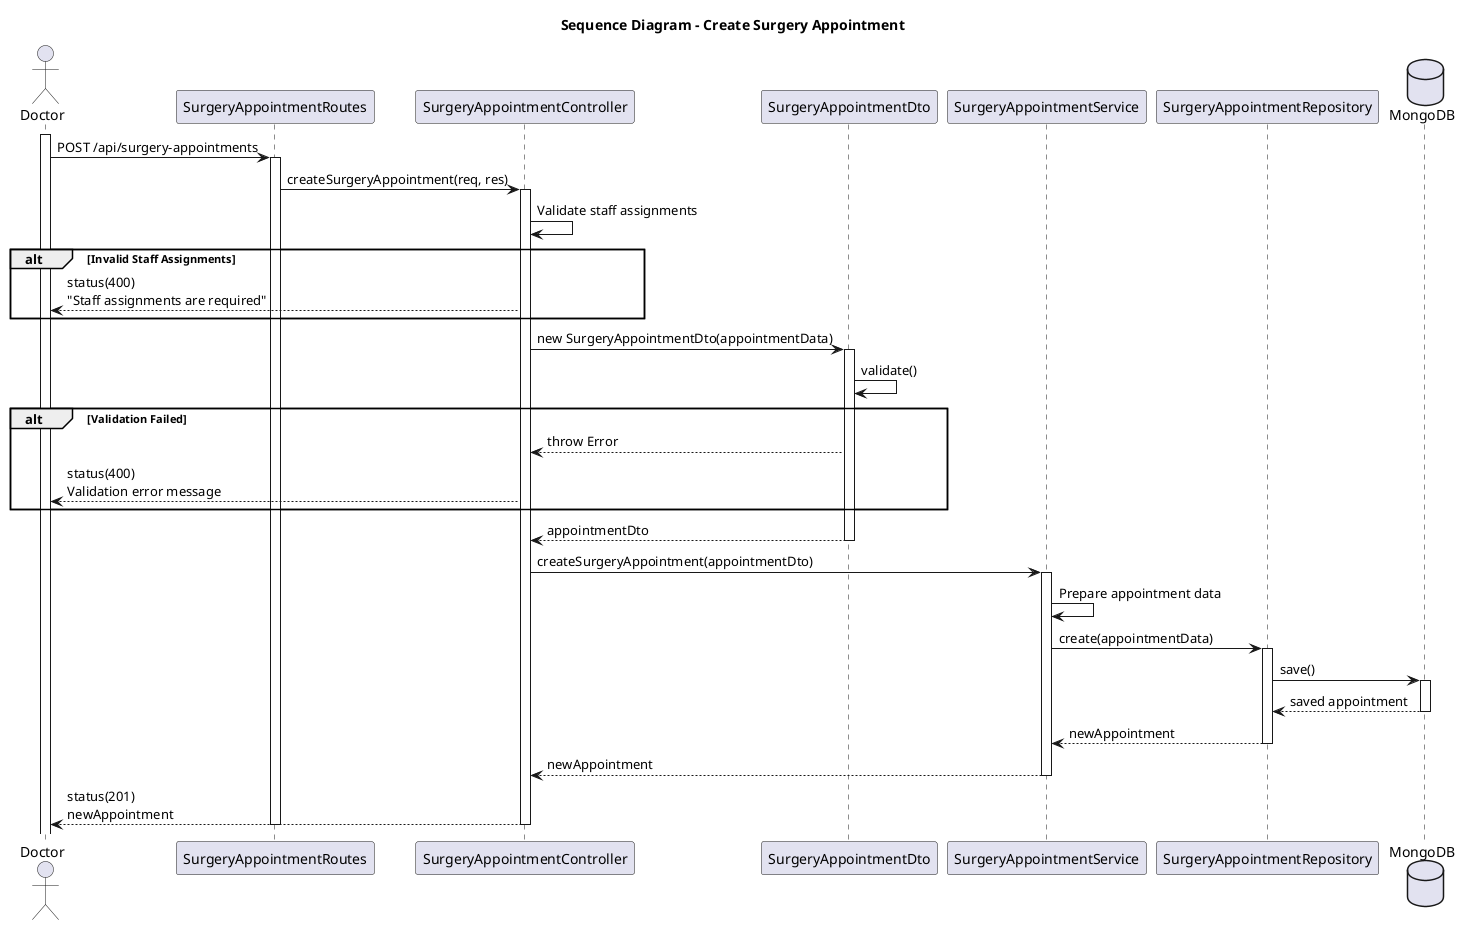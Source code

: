 @startuml SD
title "Sequence Diagram - Create Surgery Appointment"

actor Doctor
participant "SurgeryAppointmentRoutes" as Routes
participant "SurgeryAppointmentController" as Controller
participant "SurgeryAppointmentDto" as DTO
participant "SurgeryAppointmentService" as Service
participant "SurgeryAppointmentRepository" as Repo
database "MongoDB" as DB

activate Doctor
Doctor -> Routes: POST /api/surgery-appointments
activate Routes

Routes -> Controller: createSurgeryAppointment(req, res)
activate Controller

Controller -> Controller: Validate staff assignments

alt Invalid Staff Assignments
    Controller --> Doctor: status(400)\n"Staff assignments are required"
end

Controller -> DTO: new SurgeryAppointmentDto(appointmentData)
activate DTO

DTO -> DTO: validate()
alt Validation Failed
    DTO --> Controller: throw Error
    Controller --> Doctor: status(400)\nValidation error message
end

DTO --> Controller: appointmentDto
deactivate DTO

Controller -> Service: createSurgeryAppointment(appointmentDto)
activate Service

Service -> Service: Prepare appointment data

Service -> Repo: create(appointmentData)
activate Repo

Repo -> DB: save()
activate DB
DB --> Repo: saved appointment
deactivate DB

Repo --> Service: newAppointment
deactivate Repo

Service --> Controller: newAppointment
deactivate Service

Controller --> Doctor: status(201)\nnewAppointment
deactivate Controller
deactivate Routes

@enduml